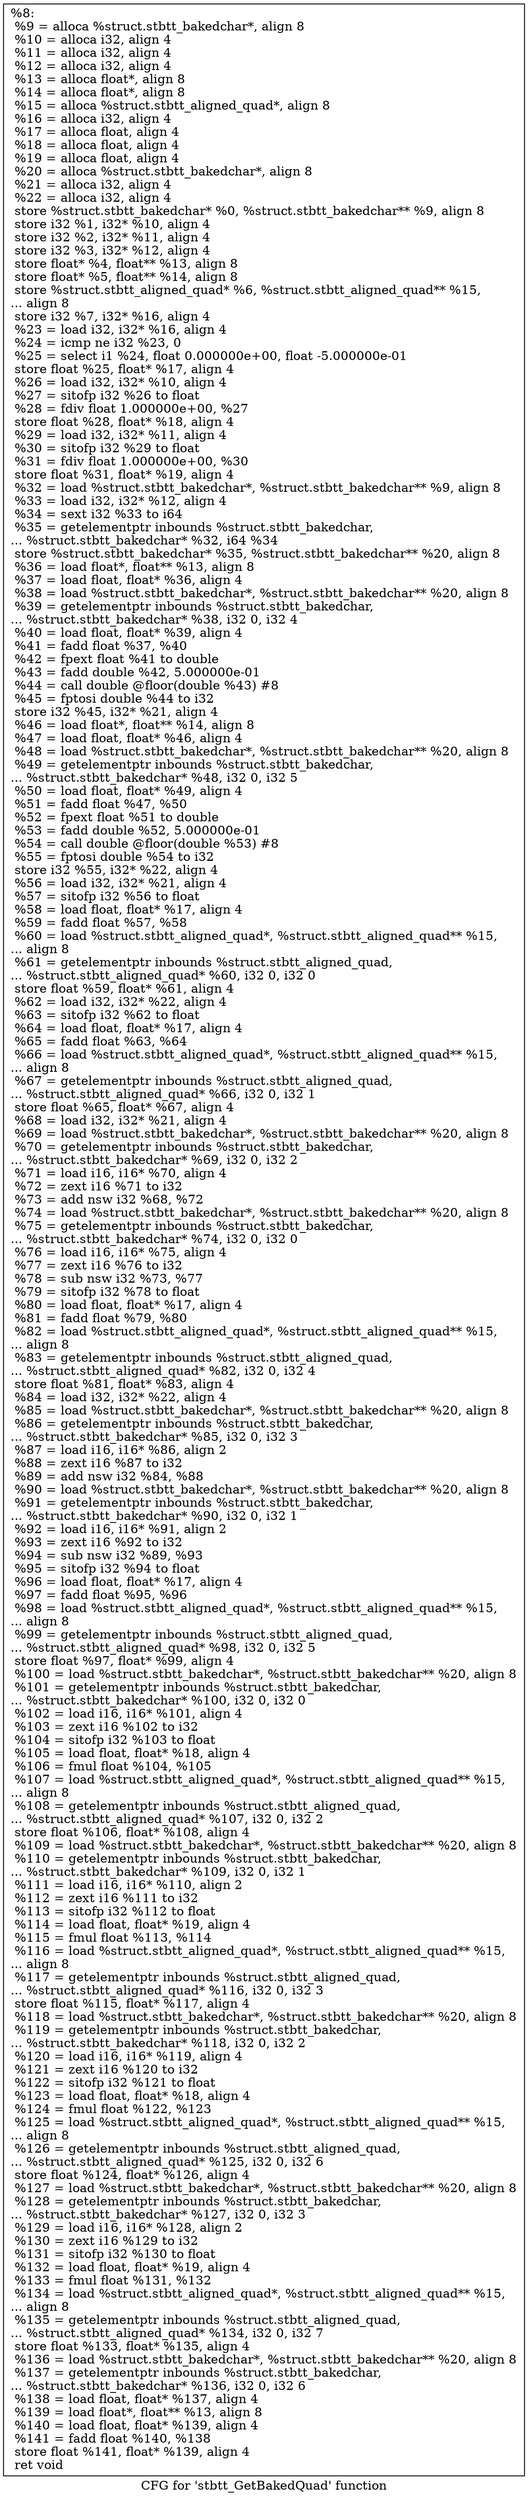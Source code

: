 digraph "CFG for 'stbtt_GetBakedQuad' function" {
	label="CFG for 'stbtt_GetBakedQuad' function";

	Node0x2a4a520 [shape=record,label="{%8:\l  %9 = alloca %struct.stbtt_bakedchar*, align 8\l  %10 = alloca i32, align 4\l  %11 = alloca i32, align 4\l  %12 = alloca i32, align 4\l  %13 = alloca float*, align 8\l  %14 = alloca float*, align 8\l  %15 = alloca %struct.stbtt_aligned_quad*, align 8\l  %16 = alloca i32, align 4\l  %17 = alloca float, align 4\l  %18 = alloca float, align 4\l  %19 = alloca float, align 4\l  %20 = alloca %struct.stbtt_bakedchar*, align 8\l  %21 = alloca i32, align 4\l  %22 = alloca i32, align 4\l  store %struct.stbtt_bakedchar* %0, %struct.stbtt_bakedchar** %9, align 8\l  store i32 %1, i32* %10, align 4\l  store i32 %2, i32* %11, align 4\l  store i32 %3, i32* %12, align 4\l  store float* %4, float** %13, align 8\l  store float* %5, float** %14, align 8\l  store %struct.stbtt_aligned_quad* %6, %struct.stbtt_aligned_quad** %15,\l... align 8\l  store i32 %7, i32* %16, align 4\l  %23 = load i32, i32* %16, align 4\l  %24 = icmp ne i32 %23, 0\l  %25 = select i1 %24, float 0.000000e+00, float -5.000000e-01\l  store float %25, float* %17, align 4\l  %26 = load i32, i32* %10, align 4\l  %27 = sitofp i32 %26 to float\l  %28 = fdiv float 1.000000e+00, %27\l  store float %28, float* %18, align 4\l  %29 = load i32, i32* %11, align 4\l  %30 = sitofp i32 %29 to float\l  %31 = fdiv float 1.000000e+00, %30\l  store float %31, float* %19, align 4\l  %32 = load %struct.stbtt_bakedchar*, %struct.stbtt_bakedchar** %9, align 8\l  %33 = load i32, i32* %12, align 4\l  %34 = sext i32 %33 to i64\l  %35 = getelementptr inbounds %struct.stbtt_bakedchar,\l... %struct.stbtt_bakedchar* %32, i64 %34\l  store %struct.stbtt_bakedchar* %35, %struct.stbtt_bakedchar** %20, align 8\l  %36 = load float*, float** %13, align 8\l  %37 = load float, float* %36, align 4\l  %38 = load %struct.stbtt_bakedchar*, %struct.stbtt_bakedchar** %20, align 8\l  %39 = getelementptr inbounds %struct.stbtt_bakedchar,\l... %struct.stbtt_bakedchar* %38, i32 0, i32 4\l  %40 = load float, float* %39, align 4\l  %41 = fadd float %37, %40\l  %42 = fpext float %41 to double\l  %43 = fadd double %42, 5.000000e-01\l  %44 = call double @floor(double %43) #8\l  %45 = fptosi double %44 to i32\l  store i32 %45, i32* %21, align 4\l  %46 = load float*, float** %14, align 8\l  %47 = load float, float* %46, align 4\l  %48 = load %struct.stbtt_bakedchar*, %struct.stbtt_bakedchar** %20, align 8\l  %49 = getelementptr inbounds %struct.stbtt_bakedchar,\l... %struct.stbtt_bakedchar* %48, i32 0, i32 5\l  %50 = load float, float* %49, align 4\l  %51 = fadd float %47, %50\l  %52 = fpext float %51 to double\l  %53 = fadd double %52, 5.000000e-01\l  %54 = call double @floor(double %53) #8\l  %55 = fptosi double %54 to i32\l  store i32 %55, i32* %22, align 4\l  %56 = load i32, i32* %21, align 4\l  %57 = sitofp i32 %56 to float\l  %58 = load float, float* %17, align 4\l  %59 = fadd float %57, %58\l  %60 = load %struct.stbtt_aligned_quad*, %struct.stbtt_aligned_quad** %15,\l... align 8\l  %61 = getelementptr inbounds %struct.stbtt_aligned_quad,\l... %struct.stbtt_aligned_quad* %60, i32 0, i32 0\l  store float %59, float* %61, align 4\l  %62 = load i32, i32* %22, align 4\l  %63 = sitofp i32 %62 to float\l  %64 = load float, float* %17, align 4\l  %65 = fadd float %63, %64\l  %66 = load %struct.stbtt_aligned_quad*, %struct.stbtt_aligned_quad** %15,\l... align 8\l  %67 = getelementptr inbounds %struct.stbtt_aligned_quad,\l... %struct.stbtt_aligned_quad* %66, i32 0, i32 1\l  store float %65, float* %67, align 4\l  %68 = load i32, i32* %21, align 4\l  %69 = load %struct.stbtt_bakedchar*, %struct.stbtt_bakedchar** %20, align 8\l  %70 = getelementptr inbounds %struct.stbtt_bakedchar,\l... %struct.stbtt_bakedchar* %69, i32 0, i32 2\l  %71 = load i16, i16* %70, align 4\l  %72 = zext i16 %71 to i32\l  %73 = add nsw i32 %68, %72\l  %74 = load %struct.stbtt_bakedchar*, %struct.stbtt_bakedchar** %20, align 8\l  %75 = getelementptr inbounds %struct.stbtt_bakedchar,\l... %struct.stbtt_bakedchar* %74, i32 0, i32 0\l  %76 = load i16, i16* %75, align 4\l  %77 = zext i16 %76 to i32\l  %78 = sub nsw i32 %73, %77\l  %79 = sitofp i32 %78 to float\l  %80 = load float, float* %17, align 4\l  %81 = fadd float %79, %80\l  %82 = load %struct.stbtt_aligned_quad*, %struct.stbtt_aligned_quad** %15,\l... align 8\l  %83 = getelementptr inbounds %struct.stbtt_aligned_quad,\l... %struct.stbtt_aligned_quad* %82, i32 0, i32 4\l  store float %81, float* %83, align 4\l  %84 = load i32, i32* %22, align 4\l  %85 = load %struct.stbtt_bakedchar*, %struct.stbtt_bakedchar** %20, align 8\l  %86 = getelementptr inbounds %struct.stbtt_bakedchar,\l... %struct.stbtt_bakedchar* %85, i32 0, i32 3\l  %87 = load i16, i16* %86, align 2\l  %88 = zext i16 %87 to i32\l  %89 = add nsw i32 %84, %88\l  %90 = load %struct.stbtt_bakedchar*, %struct.stbtt_bakedchar** %20, align 8\l  %91 = getelementptr inbounds %struct.stbtt_bakedchar,\l... %struct.stbtt_bakedchar* %90, i32 0, i32 1\l  %92 = load i16, i16* %91, align 2\l  %93 = zext i16 %92 to i32\l  %94 = sub nsw i32 %89, %93\l  %95 = sitofp i32 %94 to float\l  %96 = load float, float* %17, align 4\l  %97 = fadd float %95, %96\l  %98 = load %struct.stbtt_aligned_quad*, %struct.stbtt_aligned_quad** %15,\l... align 8\l  %99 = getelementptr inbounds %struct.stbtt_aligned_quad,\l... %struct.stbtt_aligned_quad* %98, i32 0, i32 5\l  store float %97, float* %99, align 4\l  %100 = load %struct.stbtt_bakedchar*, %struct.stbtt_bakedchar** %20, align 8\l  %101 = getelementptr inbounds %struct.stbtt_bakedchar,\l... %struct.stbtt_bakedchar* %100, i32 0, i32 0\l  %102 = load i16, i16* %101, align 4\l  %103 = zext i16 %102 to i32\l  %104 = sitofp i32 %103 to float\l  %105 = load float, float* %18, align 4\l  %106 = fmul float %104, %105\l  %107 = load %struct.stbtt_aligned_quad*, %struct.stbtt_aligned_quad** %15,\l... align 8\l  %108 = getelementptr inbounds %struct.stbtt_aligned_quad,\l... %struct.stbtt_aligned_quad* %107, i32 0, i32 2\l  store float %106, float* %108, align 4\l  %109 = load %struct.stbtt_bakedchar*, %struct.stbtt_bakedchar** %20, align 8\l  %110 = getelementptr inbounds %struct.stbtt_bakedchar,\l... %struct.stbtt_bakedchar* %109, i32 0, i32 1\l  %111 = load i16, i16* %110, align 2\l  %112 = zext i16 %111 to i32\l  %113 = sitofp i32 %112 to float\l  %114 = load float, float* %19, align 4\l  %115 = fmul float %113, %114\l  %116 = load %struct.stbtt_aligned_quad*, %struct.stbtt_aligned_quad** %15,\l... align 8\l  %117 = getelementptr inbounds %struct.stbtt_aligned_quad,\l... %struct.stbtt_aligned_quad* %116, i32 0, i32 3\l  store float %115, float* %117, align 4\l  %118 = load %struct.stbtt_bakedchar*, %struct.stbtt_bakedchar** %20, align 8\l  %119 = getelementptr inbounds %struct.stbtt_bakedchar,\l... %struct.stbtt_bakedchar* %118, i32 0, i32 2\l  %120 = load i16, i16* %119, align 4\l  %121 = zext i16 %120 to i32\l  %122 = sitofp i32 %121 to float\l  %123 = load float, float* %18, align 4\l  %124 = fmul float %122, %123\l  %125 = load %struct.stbtt_aligned_quad*, %struct.stbtt_aligned_quad** %15,\l... align 8\l  %126 = getelementptr inbounds %struct.stbtt_aligned_quad,\l... %struct.stbtt_aligned_quad* %125, i32 0, i32 6\l  store float %124, float* %126, align 4\l  %127 = load %struct.stbtt_bakedchar*, %struct.stbtt_bakedchar** %20, align 8\l  %128 = getelementptr inbounds %struct.stbtt_bakedchar,\l... %struct.stbtt_bakedchar* %127, i32 0, i32 3\l  %129 = load i16, i16* %128, align 2\l  %130 = zext i16 %129 to i32\l  %131 = sitofp i32 %130 to float\l  %132 = load float, float* %19, align 4\l  %133 = fmul float %131, %132\l  %134 = load %struct.stbtt_aligned_quad*, %struct.stbtt_aligned_quad** %15,\l... align 8\l  %135 = getelementptr inbounds %struct.stbtt_aligned_quad,\l... %struct.stbtt_aligned_quad* %134, i32 0, i32 7\l  store float %133, float* %135, align 4\l  %136 = load %struct.stbtt_bakedchar*, %struct.stbtt_bakedchar** %20, align 8\l  %137 = getelementptr inbounds %struct.stbtt_bakedchar,\l... %struct.stbtt_bakedchar* %136, i32 0, i32 6\l  %138 = load float, float* %137, align 4\l  %139 = load float*, float** %13, align 8\l  %140 = load float, float* %139, align 4\l  %141 = fadd float %140, %138\l  store float %141, float* %139, align 4\l  ret void\l}"];
}
